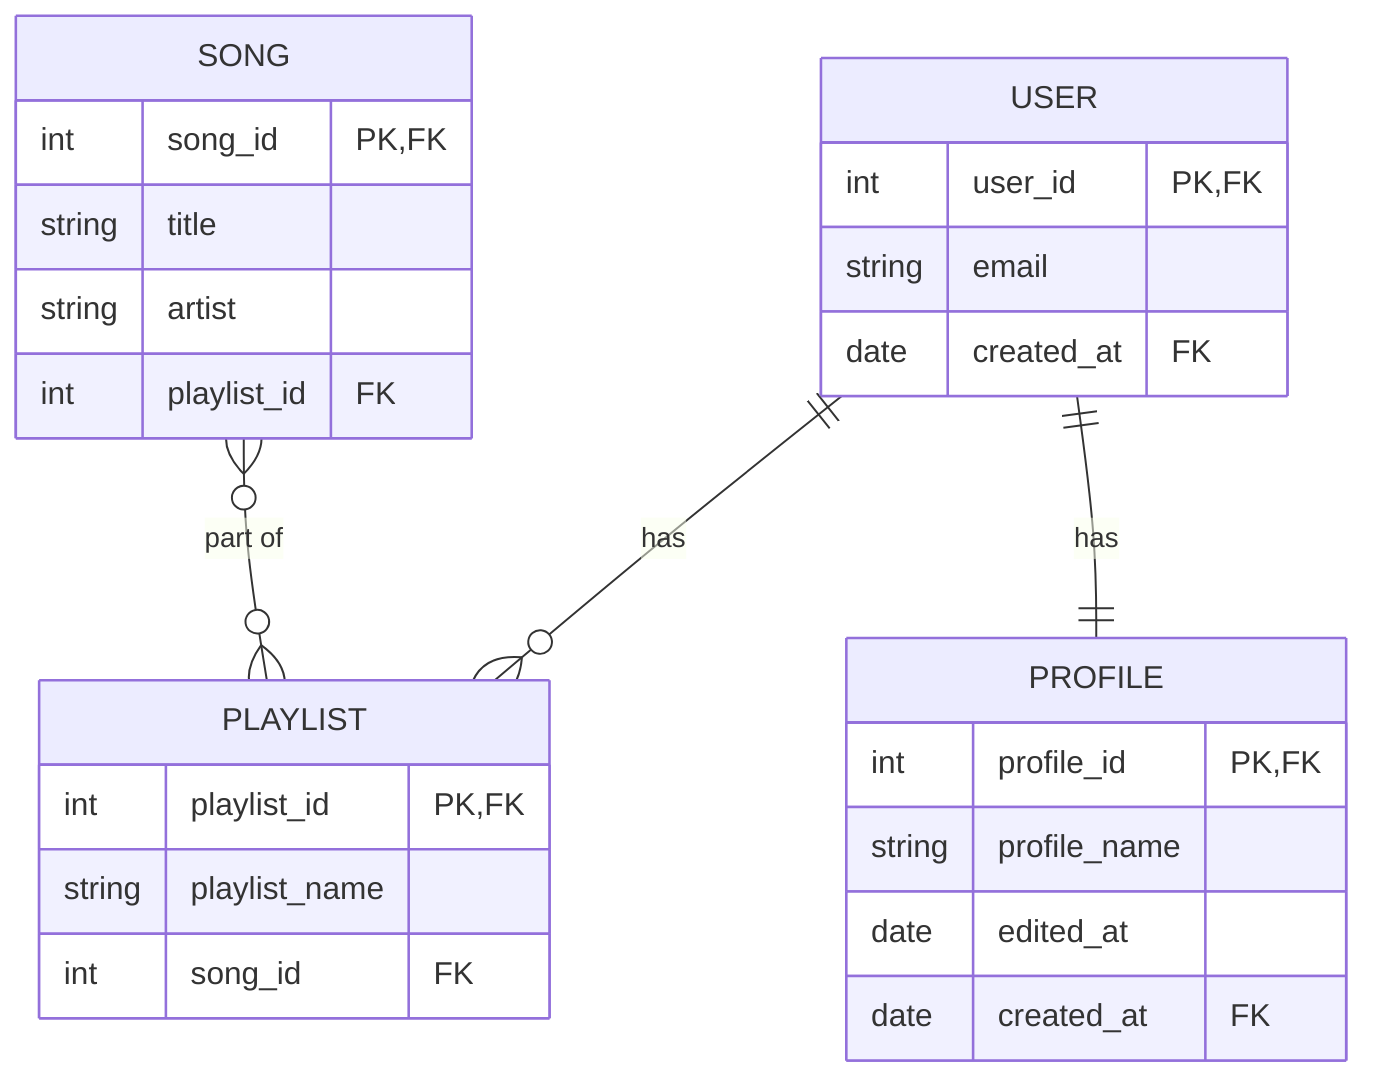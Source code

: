 erDiagram
    USER ||--o{ PLAYLIST : has
    USER ||--|| PROFILE : has
    SONG }o--o{ PLAYLIST : "part of"

    USER {
        int user_id PK, FK
        string email
        date created_at FK
    }

    PLAYLIST {
        int playlist_id PK, FK
        string playlist_name
        int song_id FK
    }

    SONG {
        int song_id PK, FK
        string title
        string artist
        int playlist_id FK
    }

    PROFILE {
        int profile_id PK, FK
        string profile_name
        date edited_at
        date created_at FK
    }